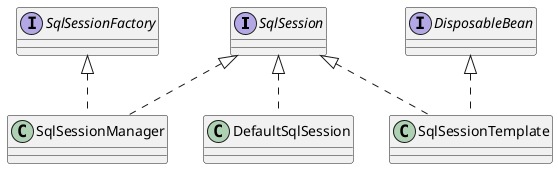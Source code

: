 @startuml
'https://plantuml.com/sequence-diagram


interface SqlSession
interface SqlSessionFactory
interface DisposableBean
class DefaultSqlSession {
}
class SqlSessionManager {
}
class SqlSessionTemplate {
}

SqlSession <|.. DefaultSqlSession
SqlSession <|.. SqlSessionManager
SqlSession <|.. SqlSessionTemplate
SqlSessionFactory <|.. SqlSessionManager
DisposableBean <|.. SqlSessionTemplate
@enduml